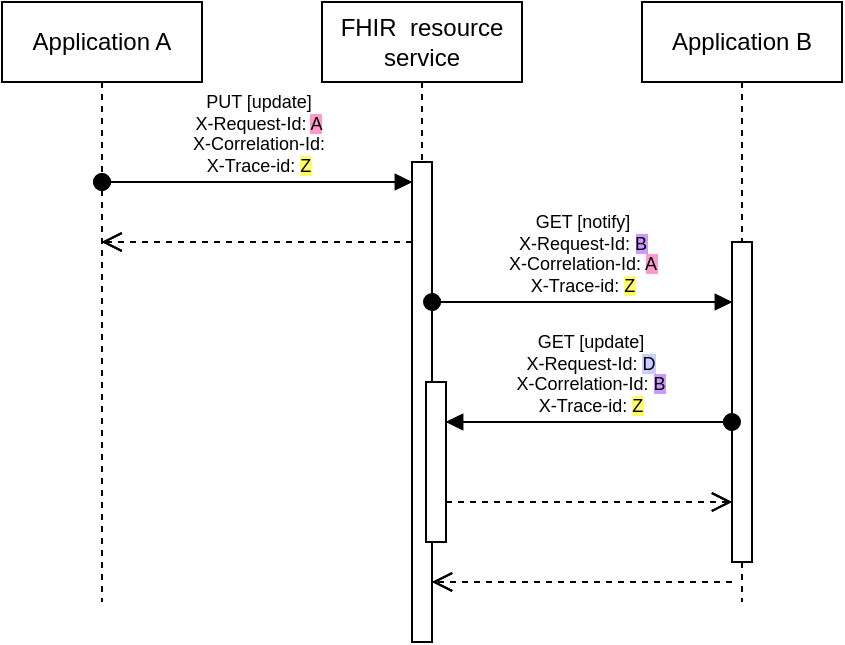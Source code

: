 <mxfile version="21.0.6" type="github">
  <diagram name="Page-1" id="eZ6Xlj0WB5S8HHPyZ9yK">
    <mxGraphModel dx="668" dy="469" grid="1" gridSize="10" guides="1" tooltips="1" connect="1" arrows="1" fold="1" page="1" pageScale="1" pageWidth="827" pageHeight="1169" math="0" shadow="0">
      <root>
        <mxCell id="0" />
        <mxCell id="1" parent="0" />
        <mxCell id="hzSvuJWDs6HgQ08WlNft-1" value="Application A" style="shape=umlLifeline;perimeter=lifelinePerimeter;whiteSpace=wrap;html=1;container=1;dropTarget=0;collapsible=0;recursiveResize=0;outlineConnect=0;portConstraint=eastwest;newEdgeStyle={&quot;edgeStyle&quot;:&quot;elbowEdgeStyle&quot;,&quot;elbow&quot;:&quot;vertical&quot;,&quot;curved&quot;:0,&quot;rounded&quot;:0};" vertex="1" parent="1">
          <mxGeometry x="80" y="40" width="100" height="300" as="geometry" />
        </mxCell>
        <mxCell id="hzSvuJWDs6HgQ08WlNft-2" value="FHIR &amp;nbsp;resource service" style="shape=umlLifeline;perimeter=lifelinePerimeter;whiteSpace=wrap;html=1;container=1;dropTarget=0;collapsible=0;recursiveResize=0;outlineConnect=0;portConstraint=eastwest;newEdgeStyle={&quot;edgeStyle&quot;:&quot;elbowEdgeStyle&quot;,&quot;elbow&quot;:&quot;vertical&quot;,&quot;curved&quot;:0,&quot;rounded&quot;:0};" vertex="1" parent="1">
          <mxGeometry x="240" y="40" width="100" height="320" as="geometry" />
        </mxCell>
        <mxCell id="hzSvuJWDs6HgQ08WlNft-4" value="" style="html=1;points=[];perimeter=orthogonalPerimeter;outlineConnect=0;targetShapes=umlLifeline;portConstraint=eastwest;newEdgeStyle={&quot;edgeStyle&quot;:&quot;elbowEdgeStyle&quot;,&quot;elbow&quot;:&quot;vertical&quot;,&quot;curved&quot;:0,&quot;rounded&quot;:0};" vertex="1" parent="hzSvuJWDs6HgQ08WlNft-2">
          <mxGeometry x="45" y="80" width="10" height="240" as="geometry" />
        </mxCell>
        <mxCell id="hzSvuJWDs6HgQ08WlNft-8" value="" style="html=1;points=[];perimeter=orthogonalPerimeter;outlineConnect=0;targetShapes=umlLifeline;portConstraint=eastwest;newEdgeStyle={&quot;edgeStyle&quot;:&quot;elbowEdgeStyle&quot;,&quot;elbow&quot;:&quot;vertical&quot;,&quot;curved&quot;:0,&quot;rounded&quot;:0};" vertex="1" parent="hzSvuJWDs6HgQ08WlNft-2">
          <mxGeometry x="52" y="190" width="10" height="80" as="geometry" />
        </mxCell>
        <mxCell id="hzSvuJWDs6HgQ08WlNft-3" value="Application B" style="shape=umlLifeline;perimeter=lifelinePerimeter;whiteSpace=wrap;html=1;container=1;dropTarget=0;collapsible=0;recursiveResize=0;outlineConnect=0;portConstraint=eastwest;newEdgeStyle={&quot;edgeStyle&quot;:&quot;elbowEdgeStyle&quot;,&quot;elbow&quot;:&quot;vertical&quot;,&quot;curved&quot;:0,&quot;rounded&quot;:0};" vertex="1" parent="1">
          <mxGeometry x="400" y="40" width="100" height="300" as="geometry" />
        </mxCell>
        <mxCell id="hzSvuJWDs6HgQ08WlNft-6" value="" style="html=1;points=[];perimeter=orthogonalPerimeter;outlineConnect=0;targetShapes=umlLifeline;portConstraint=eastwest;newEdgeStyle={&quot;edgeStyle&quot;:&quot;elbowEdgeStyle&quot;,&quot;elbow&quot;:&quot;vertical&quot;,&quot;curved&quot;:0,&quot;rounded&quot;:0};" vertex="1" parent="hzSvuJWDs6HgQ08WlNft-3">
          <mxGeometry x="45" y="120" width="10" height="160" as="geometry" />
        </mxCell>
        <mxCell id="hzSvuJWDs6HgQ08WlNft-5" value="&lt;div style=&quot;font-size: 9px;&quot;&gt;&lt;font style=&quot;font-size: 9px;&quot;&gt;X-Request-Id: &lt;span style=&quot;background-color: rgb(255, 153, 204);&quot;&gt;A&lt;/span&gt;&lt;/font&gt;&lt;/div&gt;&lt;div style=&quot;font-size: 9px;&quot;&gt;&lt;font style=&quot;font-size: 9px;&quot;&gt;X-Correlation-Id:&lt;/font&gt;&lt;/div&gt;&lt;div style=&quot;font-size: 9px;&quot;&gt;&lt;font style=&quot;font-size: 9px;&quot;&gt;X-Trace-id: &lt;span style=&quot;background-color: rgb(255, 255, 102);&quot;&gt;Z&lt;/span&gt;&lt;/font&gt;&lt;/div&gt;" style="html=1;verticalAlign=bottom;startArrow=oval;endArrow=block;startSize=8;edgeStyle=elbowEdgeStyle;elbow=vertical;curved=0;rounded=0;align=center;" edge="1" target="hzSvuJWDs6HgQ08WlNft-4" parent="1" source="hzSvuJWDs6HgQ08WlNft-1">
          <mxGeometry x="0.004" relative="1" as="geometry">
            <mxPoint x="230" y="120" as="sourcePoint" />
            <Array as="points">
              <mxPoint x="270" y="130" />
            </Array>
            <mxPoint as="offset" />
          </mxGeometry>
        </mxCell>
        <mxCell id="hzSvuJWDs6HgQ08WlNft-7" value="&lt;div style=&quot;border-color: var(--border-color); font-size: 9px;&quot;&gt;&lt;font style=&quot;border-color: var(--border-color);&quot;&gt;X-Request-Id: &lt;span style=&quot;background-color: rgb(204, 153, 255);&quot;&gt;B&lt;/span&gt;&lt;/font&gt;&lt;/div&gt;&lt;div style=&quot;border-color: var(--border-color); font-size: 9px;&quot;&gt;&lt;font style=&quot;border-color: var(--border-color);&quot;&gt;X-Correlation-Id: &lt;span style=&quot;background-color: rgb(255, 153, 204);&quot;&gt;A&lt;/span&gt;&lt;/font&gt;&lt;/div&gt;&lt;div style=&quot;border-color: var(--border-color); font-size: 9px;&quot;&gt;&lt;font style=&quot;border-color: var(--border-color);&quot;&gt;X-Trace-id: &lt;span style=&quot;background-color: rgb(255, 255, 102);&quot;&gt;Z&lt;/span&gt;&lt;/font&gt;&lt;/div&gt;" style="html=1;verticalAlign=bottom;startArrow=oval;endArrow=block;startSize=8;edgeStyle=elbowEdgeStyle;elbow=vertical;curved=0;rounded=0;" edge="1" parent="1">
          <mxGeometry x="0.002" relative="1" as="geometry">
            <mxPoint x="295" y="190" as="sourcePoint" />
            <mxPoint x="445" y="190" as="targetPoint" />
            <Array as="points">
              <mxPoint x="320" y="190" />
              <mxPoint x="330" y="180" />
            </Array>
            <mxPoint as="offset" />
          </mxGeometry>
        </mxCell>
        <mxCell id="hzSvuJWDs6HgQ08WlNft-9" value="&lt;div style=&quot;border-color: var(--border-color); font-size: 9px;&quot;&gt;&lt;font style=&quot;border-color: var(--border-color);&quot;&gt;X-Request-Id: &lt;span style=&quot;background-color: rgb(204, 204, 255);&quot;&gt;D&lt;/span&gt;&lt;/font&gt;&lt;/div&gt;&lt;div style=&quot;border-color: var(--border-color); font-size: 9px;&quot;&gt;&lt;font style=&quot;border-color: var(--border-color);&quot;&gt;X-Correlation-Id: &lt;span style=&quot;background-color: rgb(204, 153, 255);&quot;&gt;B&lt;/span&gt;&lt;/font&gt;&lt;/div&gt;&lt;div style=&quot;border-color: var(--border-color); font-size: 9px;&quot;&gt;&lt;font style=&quot;border-color: var(--border-color);&quot;&gt;X-Trace-id: &lt;span style=&quot;background-color: rgb(255, 255, 102);&quot;&gt;Z&lt;/span&gt;&lt;/font&gt;&lt;/div&gt;" style="html=1;verticalAlign=bottom;startArrow=oval;endArrow=block;startSize=8;edgeStyle=elbowEdgeStyle;elbow=vertical;curved=0;rounded=0;" edge="1" target="hzSvuJWDs6HgQ08WlNft-8" parent="1">
          <mxGeometry relative="1" as="geometry">
            <mxPoint x="445" y="250" as="sourcePoint" />
            <Array as="points">
              <mxPoint x="410" y="250" />
              <mxPoint x="320" y="230" />
            </Array>
          </mxGeometry>
        </mxCell>
        <mxCell id="hzSvuJWDs6HgQ08WlNft-10" value="" style="html=1;verticalAlign=bottom;endArrow=open;dashed=1;endSize=8;edgeStyle=elbowEdgeStyle;elbow=vertical;curved=0;rounded=0;" edge="1" parent="1">
          <mxGeometry x="0.004" relative="1" as="geometry">
            <mxPoint x="285" y="160" as="sourcePoint" />
            <mxPoint x="129.81" y="160" as="targetPoint" />
            <Array as="points">
              <mxPoint x="190" y="160" />
              <mxPoint x="170" y="170" />
              <mxPoint x="130" y="160" />
            </Array>
            <mxPoint as="offset" />
          </mxGeometry>
        </mxCell>
        <mxCell id="hzSvuJWDs6HgQ08WlNft-15" value="" style="html=1;verticalAlign=bottom;endArrow=open;dashed=1;endSize=8;edgeStyle=elbowEdgeStyle;elbow=vertical;curved=0;rounded=0;" edge="1" parent="1" source="hzSvuJWDs6HgQ08WlNft-8">
          <mxGeometry relative="1" as="geometry">
            <mxPoint x="360" y="300.03" as="sourcePoint" />
            <mxPoint x="445" y="290" as="targetPoint" />
            <Array as="points">
              <mxPoint x="400" y="290" />
              <mxPoint x="310" y="300" />
            </Array>
          </mxGeometry>
        </mxCell>
        <mxCell id="hzSvuJWDs6HgQ08WlNft-16" value="" style="html=1;verticalAlign=bottom;endArrow=open;dashed=1;endSize=8;edgeStyle=elbowEdgeStyle;elbow=vertical;curved=0;rounded=0;" edge="1" parent="1">
          <mxGeometry relative="1" as="geometry">
            <mxPoint x="445" y="330" as="sourcePoint" />
            <mxPoint x="295" y="330" as="targetPoint" />
            <Array as="points">
              <mxPoint x="340" y="330" />
            </Array>
          </mxGeometry>
        </mxCell>
        <mxCell id="hzSvuJWDs6HgQ08WlNft-17" value="Application A" style="shape=umlLifeline;perimeter=lifelinePerimeter;whiteSpace=wrap;html=1;container=1;dropTarget=0;collapsible=0;recursiveResize=0;outlineConnect=0;portConstraint=eastwest;newEdgeStyle={&quot;edgeStyle&quot;:&quot;elbowEdgeStyle&quot;,&quot;elbow&quot;:&quot;vertical&quot;,&quot;curved&quot;:0,&quot;rounded&quot;:0};" vertex="1" parent="1">
          <mxGeometry x="80" y="40" width="100" height="300" as="geometry" />
        </mxCell>
        <mxCell id="hzSvuJWDs6HgQ08WlNft-18" value="FHIR &amp;nbsp;resource service" style="shape=umlLifeline;perimeter=lifelinePerimeter;whiteSpace=wrap;html=1;container=1;dropTarget=0;collapsible=0;recursiveResize=0;outlineConnect=0;portConstraint=eastwest;newEdgeStyle={&quot;edgeStyle&quot;:&quot;elbowEdgeStyle&quot;,&quot;elbow&quot;:&quot;vertical&quot;,&quot;curved&quot;:0,&quot;rounded&quot;:0};" vertex="1" parent="1">
          <mxGeometry x="240" y="40" width="100" height="320" as="geometry" />
        </mxCell>
        <mxCell id="hzSvuJWDs6HgQ08WlNft-19" value="" style="html=1;points=[];perimeter=orthogonalPerimeter;outlineConnect=0;targetShapes=umlLifeline;portConstraint=eastwest;newEdgeStyle={&quot;edgeStyle&quot;:&quot;elbowEdgeStyle&quot;,&quot;elbow&quot;:&quot;vertical&quot;,&quot;curved&quot;:0,&quot;rounded&quot;:0};" vertex="1" parent="hzSvuJWDs6HgQ08WlNft-18">
          <mxGeometry x="45" y="80" width="10" height="240" as="geometry" />
        </mxCell>
        <mxCell id="hzSvuJWDs6HgQ08WlNft-20" value="" style="html=1;points=[];perimeter=orthogonalPerimeter;outlineConnect=0;targetShapes=umlLifeline;portConstraint=eastwest;newEdgeStyle={&quot;edgeStyle&quot;:&quot;elbowEdgeStyle&quot;,&quot;elbow&quot;:&quot;vertical&quot;,&quot;curved&quot;:0,&quot;rounded&quot;:0};" vertex="1" parent="hzSvuJWDs6HgQ08WlNft-18">
          <mxGeometry x="52" y="190" width="10" height="80" as="geometry" />
        </mxCell>
        <mxCell id="hzSvuJWDs6HgQ08WlNft-21" value="Application B" style="shape=umlLifeline;perimeter=lifelinePerimeter;whiteSpace=wrap;html=1;container=1;dropTarget=0;collapsible=0;recursiveResize=0;outlineConnect=0;portConstraint=eastwest;newEdgeStyle={&quot;edgeStyle&quot;:&quot;elbowEdgeStyle&quot;,&quot;elbow&quot;:&quot;vertical&quot;,&quot;curved&quot;:0,&quot;rounded&quot;:0};" vertex="1" parent="1">
          <mxGeometry x="400" y="40" width="100" height="300" as="geometry" />
        </mxCell>
        <mxCell id="hzSvuJWDs6HgQ08WlNft-22" value="" style="html=1;points=[];perimeter=orthogonalPerimeter;outlineConnect=0;targetShapes=umlLifeline;portConstraint=eastwest;newEdgeStyle={&quot;edgeStyle&quot;:&quot;elbowEdgeStyle&quot;,&quot;elbow&quot;:&quot;vertical&quot;,&quot;curved&quot;:0,&quot;rounded&quot;:0};" vertex="1" parent="hzSvuJWDs6HgQ08WlNft-21">
          <mxGeometry x="45" y="120" width="10" height="160" as="geometry" />
        </mxCell>
        <mxCell id="hzSvuJWDs6HgQ08WlNft-23" value="&lt;div style=&quot;font-size: 9px;&quot;&gt;&lt;font style=&quot;font-size: 9px;&quot;&gt;PUT [update]&lt;/font&gt;&lt;/div&gt;&lt;div style=&quot;font-size: 9px;&quot;&gt;&lt;font style=&quot;font-size: 9px;&quot;&gt;X-Request-Id: &lt;span style=&quot;background-color: rgb(255, 153, 204);&quot;&gt;A&lt;/span&gt;&lt;/font&gt;&lt;/div&gt;&lt;div style=&quot;font-size: 9px;&quot;&gt;&lt;font style=&quot;font-size: 9px;&quot;&gt;X-Correlation-Id:&lt;/font&gt;&lt;/div&gt;&lt;div style=&quot;font-size: 9px;&quot;&gt;&lt;font style=&quot;font-size: 9px;&quot;&gt;X-Trace-id: &lt;span style=&quot;background-color: rgb(255, 255, 102);&quot;&gt;Z&lt;/span&gt;&lt;/font&gt;&lt;/div&gt;" style="html=1;verticalAlign=bottom;startArrow=oval;endArrow=block;startSize=8;edgeStyle=elbowEdgeStyle;elbow=vertical;curved=0;rounded=0;align=center;" edge="1" parent="1" source="hzSvuJWDs6HgQ08WlNft-17" target="hzSvuJWDs6HgQ08WlNft-19">
          <mxGeometry x="0.004" relative="1" as="geometry">
            <mxPoint x="230" y="120" as="sourcePoint" />
            <Array as="points">
              <mxPoint x="270" y="130" />
            </Array>
            <mxPoint as="offset" />
          </mxGeometry>
        </mxCell>
        <mxCell id="hzSvuJWDs6HgQ08WlNft-24" value="&lt;div style=&quot;border-color: var(--border-color); font-size: 9px;&quot;&gt;&lt;font style=&quot;border-color: var(--border-color);&quot;&gt;GET [notify]&lt;/font&gt;&lt;/div&gt;&lt;div style=&quot;border-color: var(--border-color); font-size: 9px;&quot;&gt;&lt;font style=&quot;border-color: var(--border-color);&quot;&gt;X-Request-Id: &lt;span style=&quot;background-color: rgb(204, 153, 255);&quot;&gt;B&lt;/span&gt;&lt;/font&gt;&lt;/div&gt;&lt;div style=&quot;border-color: var(--border-color); font-size: 9px;&quot;&gt;&lt;font style=&quot;border-color: var(--border-color);&quot;&gt;X-Correlation-Id: &lt;span style=&quot;background-color: rgb(255, 153, 204);&quot;&gt;A&lt;/span&gt;&lt;/font&gt;&lt;/div&gt;&lt;div style=&quot;border-color: var(--border-color); font-size: 9px;&quot;&gt;&lt;font style=&quot;border-color: var(--border-color);&quot;&gt;X-Trace-id: &lt;span style=&quot;background-color: rgb(255, 255, 102);&quot;&gt;Z&lt;/span&gt;&lt;/font&gt;&lt;/div&gt;" style="html=1;verticalAlign=bottom;startArrow=oval;endArrow=block;startSize=8;edgeStyle=elbowEdgeStyle;elbow=vertical;curved=0;rounded=0;" edge="1" parent="1">
          <mxGeometry x="0.002" relative="1" as="geometry">
            <mxPoint x="295" y="190" as="sourcePoint" />
            <mxPoint x="445" y="190" as="targetPoint" />
            <Array as="points">
              <mxPoint x="320" y="190" />
              <mxPoint x="330" y="180" />
            </Array>
            <mxPoint as="offset" />
          </mxGeometry>
        </mxCell>
        <mxCell id="hzSvuJWDs6HgQ08WlNft-25" value="&lt;div style=&quot;border-color: var(--border-color); font-size: 9px;&quot;&gt;&lt;font style=&quot;border-color: var(--border-color);&quot;&gt;GET [update]&lt;/font&gt;&lt;/div&gt;&lt;div style=&quot;border-color: var(--border-color); font-size: 9px;&quot;&gt;&lt;font style=&quot;border-color: var(--border-color);&quot;&gt;X-Request-Id: &lt;span style=&quot;background-color: rgb(204, 204, 255);&quot;&gt;D&lt;/span&gt;&lt;/font&gt;&lt;/div&gt;&lt;div style=&quot;border-color: var(--border-color); font-size: 9px;&quot;&gt;&lt;font style=&quot;border-color: var(--border-color);&quot;&gt;X-Correlation-Id: &lt;span style=&quot;background-color: rgb(204, 153, 255);&quot;&gt;B&lt;/span&gt;&lt;/font&gt;&lt;/div&gt;&lt;div style=&quot;border-color: var(--border-color); font-size: 9px;&quot;&gt;&lt;font style=&quot;border-color: var(--border-color);&quot;&gt;X-Trace-id: &lt;span style=&quot;background-color: rgb(255, 255, 102);&quot;&gt;Z&lt;/span&gt;&lt;/font&gt;&lt;/div&gt;" style="html=1;verticalAlign=bottom;startArrow=oval;endArrow=block;startSize=8;edgeStyle=elbowEdgeStyle;elbow=vertical;curved=0;rounded=0;" edge="1" parent="1" target="hzSvuJWDs6HgQ08WlNft-20">
          <mxGeometry relative="1" as="geometry">
            <mxPoint x="445" y="250" as="sourcePoint" />
            <Array as="points">
              <mxPoint x="410" y="250" />
              <mxPoint x="320" y="230" />
            </Array>
          </mxGeometry>
        </mxCell>
        <mxCell id="hzSvuJWDs6HgQ08WlNft-26" value="" style="html=1;verticalAlign=bottom;endArrow=open;dashed=1;endSize=8;edgeStyle=elbowEdgeStyle;elbow=vertical;curved=0;rounded=0;" edge="1" parent="1">
          <mxGeometry x="0.004" relative="1" as="geometry">
            <mxPoint x="285" y="160" as="sourcePoint" />
            <mxPoint x="129.81" y="160" as="targetPoint" />
            <Array as="points">
              <mxPoint x="190" y="160" />
              <mxPoint x="170" y="170" />
              <mxPoint x="130" y="160" />
            </Array>
            <mxPoint as="offset" />
          </mxGeometry>
        </mxCell>
        <mxCell id="hzSvuJWDs6HgQ08WlNft-27" value="" style="html=1;verticalAlign=bottom;endArrow=open;dashed=1;endSize=8;edgeStyle=elbowEdgeStyle;elbow=vertical;curved=0;rounded=0;" edge="1" parent="1" source="hzSvuJWDs6HgQ08WlNft-20">
          <mxGeometry relative="1" as="geometry">
            <mxPoint x="360" y="300.03" as="sourcePoint" />
            <mxPoint x="445" y="290" as="targetPoint" />
            <Array as="points">
              <mxPoint x="400" y="290" />
              <mxPoint x="310" y="300" />
            </Array>
          </mxGeometry>
        </mxCell>
        <mxCell id="hzSvuJWDs6HgQ08WlNft-28" value="" style="html=1;verticalAlign=bottom;endArrow=open;dashed=1;endSize=8;edgeStyle=elbowEdgeStyle;elbow=vertical;curved=0;rounded=0;" edge="1" parent="1">
          <mxGeometry relative="1" as="geometry">
            <mxPoint x="445" y="330" as="sourcePoint" />
            <mxPoint x="295" y="330" as="targetPoint" />
            <Array as="points">
              <mxPoint x="340" y="330" />
            </Array>
          </mxGeometry>
        </mxCell>
      </root>
    </mxGraphModel>
  </diagram>
</mxfile>
